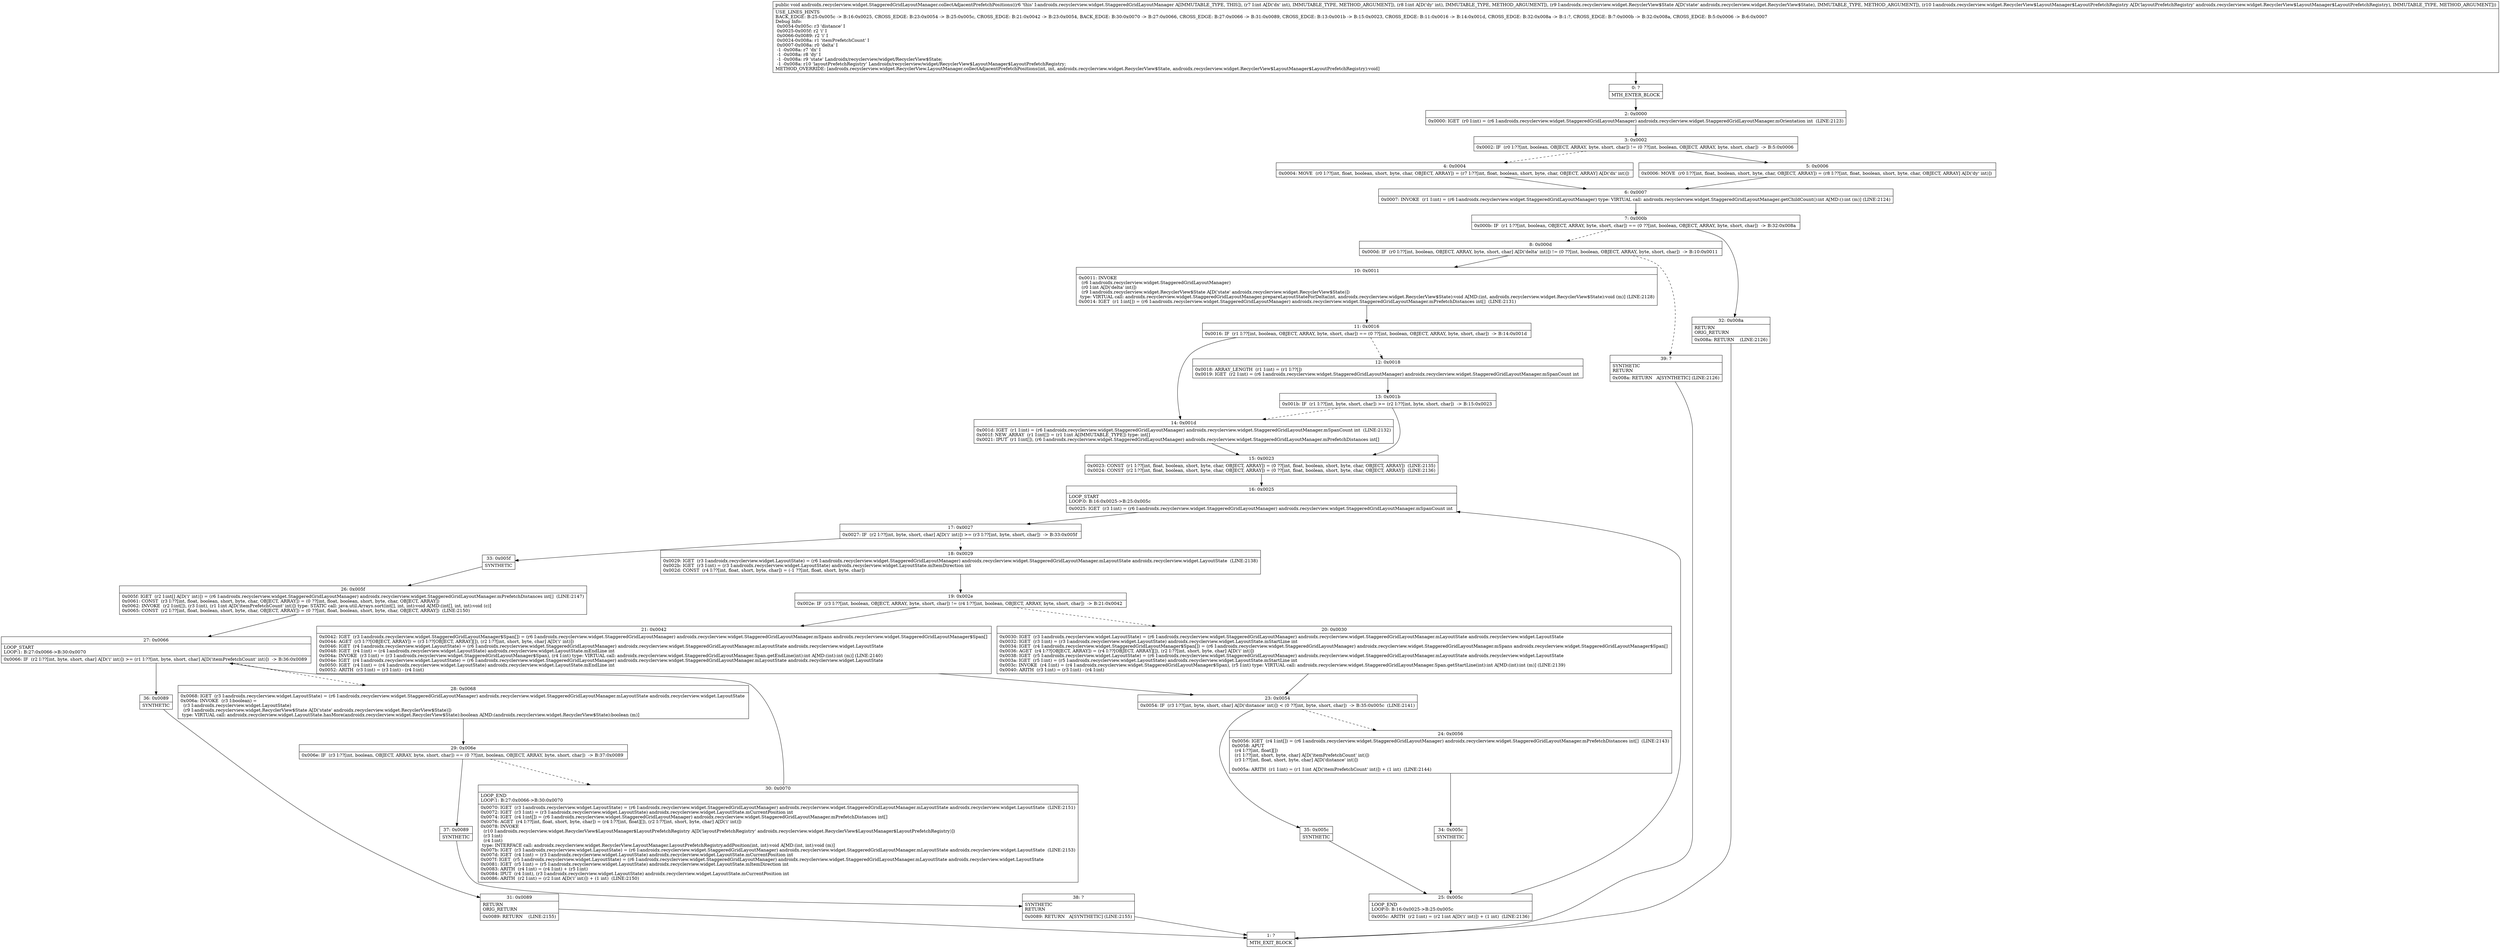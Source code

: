 digraph "CFG forandroidx.recyclerview.widget.StaggeredGridLayoutManager.collectAdjacentPrefetchPositions(IILandroidx\/recyclerview\/widget\/RecyclerView$State;Landroidx\/recyclerview\/widget\/RecyclerView$LayoutManager$LayoutPrefetchRegistry;)V" {
Node_0 [shape=record,label="{0\:\ ?|MTH_ENTER_BLOCK\l}"];
Node_2 [shape=record,label="{2\:\ 0x0000|0x0000: IGET  (r0 I:int) = (r6 I:androidx.recyclerview.widget.StaggeredGridLayoutManager) androidx.recyclerview.widget.StaggeredGridLayoutManager.mOrientation int  (LINE:2123)\l}"];
Node_3 [shape=record,label="{3\:\ 0x0002|0x0002: IF  (r0 I:??[int, boolean, OBJECT, ARRAY, byte, short, char]) != (0 ??[int, boolean, OBJECT, ARRAY, byte, short, char])  \-\> B:5:0x0006 \l}"];
Node_4 [shape=record,label="{4\:\ 0x0004|0x0004: MOVE  (r0 I:??[int, float, boolean, short, byte, char, OBJECT, ARRAY]) = (r7 I:??[int, float, boolean, short, byte, char, OBJECT, ARRAY] A[D('dx' int)]) \l}"];
Node_6 [shape=record,label="{6\:\ 0x0007|0x0007: INVOKE  (r1 I:int) = (r6 I:androidx.recyclerview.widget.StaggeredGridLayoutManager) type: VIRTUAL call: androidx.recyclerview.widget.StaggeredGridLayoutManager.getChildCount():int A[MD:():int (m)] (LINE:2124)\l}"];
Node_7 [shape=record,label="{7\:\ 0x000b|0x000b: IF  (r1 I:??[int, boolean, OBJECT, ARRAY, byte, short, char]) == (0 ??[int, boolean, OBJECT, ARRAY, byte, short, char])  \-\> B:32:0x008a \l}"];
Node_8 [shape=record,label="{8\:\ 0x000d|0x000d: IF  (r0 I:??[int, boolean, OBJECT, ARRAY, byte, short, char] A[D('delta' int)]) != (0 ??[int, boolean, OBJECT, ARRAY, byte, short, char])  \-\> B:10:0x0011 \l}"];
Node_10 [shape=record,label="{10\:\ 0x0011|0x0011: INVOKE  \l  (r6 I:androidx.recyclerview.widget.StaggeredGridLayoutManager)\l  (r0 I:int A[D('delta' int)])\l  (r9 I:androidx.recyclerview.widget.RecyclerView$State A[D('state' androidx.recyclerview.widget.RecyclerView$State)])\l type: VIRTUAL call: androidx.recyclerview.widget.StaggeredGridLayoutManager.prepareLayoutStateForDelta(int, androidx.recyclerview.widget.RecyclerView$State):void A[MD:(int, androidx.recyclerview.widget.RecyclerView$State):void (m)] (LINE:2128)\l0x0014: IGET  (r1 I:int[]) = (r6 I:androidx.recyclerview.widget.StaggeredGridLayoutManager) androidx.recyclerview.widget.StaggeredGridLayoutManager.mPrefetchDistances int[]  (LINE:2131)\l}"];
Node_11 [shape=record,label="{11\:\ 0x0016|0x0016: IF  (r1 I:??[int, boolean, OBJECT, ARRAY, byte, short, char]) == (0 ??[int, boolean, OBJECT, ARRAY, byte, short, char])  \-\> B:14:0x001d \l}"];
Node_12 [shape=record,label="{12\:\ 0x0018|0x0018: ARRAY_LENGTH  (r1 I:int) = (r1 I:??[]) \l0x0019: IGET  (r2 I:int) = (r6 I:androidx.recyclerview.widget.StaggeredGridLayoutManager) androidx.recyclerview.widget.StaggeredGridLayoutManager.mSpanCount int \l}"];
Node_13 [shape=record,label="{13\:\ 0x001b|0x001b: IF  (r1 I:??[int, byte, short, char]) \>= (r2 I:??[int, byte, short, char])  \-\> B:15:0x0023 \l}"];
Node_15 [shape=record,label="{15\:\ 0x0023|0x0023: CONST  (r1 I:??[int, float, boolean, short, byte, char, OBJECT, ARRAY]) = (0 ??[int, float, boolean, short, byte, char, OBJECT, ARRAY])  (LINE:2135)\l0x0024: CONST  (r2 I:??[int, float, boolean, short, byte, char, OBJECT, ARRAY]) = (0 ??[int, float, boolean, short, byte, char, OBJECT, ARRAY])  (LINE:2136)\l}"];
Node_16 [shape=record,label="{16\:\ 0x0025|LOOP_START\lLOOP:0: B:16:0x0025\-\>B:25:0x005c\l|0x0025: IGET  (r3 I:int) = (r6 I:androidx.recyclerview.widget.StaggeredGridLayoutManager) androidx.recyclerview.widget.StaggeredGridLayoutManager.mSpanCount int \l}"];
Node_17 [shape=record,label="{17\:\ 0x0027|0x0027: IF  (r2 I:??[int, byte, short, char] A[D('i' int)]) \>= (r3 I:??[int, byte, short, char])  \-\> B:33:0x005f \l}"];
Node_18 [shape=record,label="{18\:\ 0x0029|0x0029: IGET  (r3 I:androidx.recyclerview.widget.LayoutState) = (r6 I:androidx.recyclerview.widget.StaggeredGridLayoutManager) androidx.recyclerview.widget.StaggeredGridLayoutManager.mLayoutState androidx.recyclerview.widget.LayoutState  (LINE:2138)\l0x002b: IGET  (r3 I:int) = (r3 I:androidx.recyclerview.widget.LayoutState) androidx.recyclerview.widget.LayoutState.mItemDirection int \l0x002d: CONST  (r4 I:??[int, float, short, byte, char]) = (\-1 ??[int, float, short, byte, char]) \l}"];
Node_19 [shape=record,label="{19\:\ 0x002e|0x002e: IF  (r3 I:??[int, boolean, OBJECT, ARRAY, byte, short, char]) != (r4 I:??[int, boolean, OBJECT, ARRAY, byte, short, char])  \-\> B:21:0x0042 \l}"];
Node_20 [shape=record,label="{20\:\ 0x0030|0x0030: IGET  (r3 I:androidx.recyclerview.widget.LayoutState) = (r6 I:androidx.recyclerview.widget.StaggeredGridLayoutManager) androidx.recyclerview.widget.StaggeredGridLayoutManager.mLayoutState androidx.recyclerview.widget.LayoutState \l0x0032: IGET  (r3 I:int) = (r3 I:androidx.recyclerview.widget.LayoutState) androidx.recyclerview.widget.LayoutState.mStartLine int \l0x0034: IGET  (r4 I:androidx.recyclerview.widget.StaggeredGridLayoutManager$Span[]) = (r6 I:androidx.recyclerview.widget.StaggeredGridLayoutManager) androidx.recyclerview.widget.StaggeredGridLayoutManager.mSpans androidx.recyclerview.widget.StaggeredGridLayoutManager$Span[] \l0x0036: AGET  (r4 I:??[OBJECT, ARRAY]) = (r4 I:??[OBJECT, ARRAY][]), (r2 I:??[int, short, byte, char] A[D('i' int)]) \l0x0038: IGET  (r5 I:androidx.recyclerview.widget.LayoutState) = (r6 I:androidx.recyclerview.widget.StaggeredGridLayoutManager) androidx.recyclerview.widget.StaggeredGridLayoutManager.mLayoutState androidx.recyclerview.widget.LayoutState \l0x003a: IGET  (r5 I:int) = (r5 I:androidx.recyclerview.widget.LayoutState) androidx.recyclerview.widget.LayoutState.mStartLine int \l0x003c: INVOKE  (r4 I:int) = (r4 I:androidx.recyclerview.widget.StaggeredGridLayoutManager$Span), (r5 I:int) type: VIRTUAL call: androidx.recyclerview.widget.StaggeredGridLayoutManager.Span.getStartLine(int):int A[MD:(int):int (m)] (LINE:2139)\l0x0040: ARITH  (r3 I:int) = (r3 I:int) \- (r4 I:int) \l}"];
Node_23 [shape=record,label="{23\:\ 0x0054|0x0054: IF  (r3 I:??[int, byte, short, char] A[D('distance' int)]) \< (0 ??[int, byte, short, char])  \-\> B:35:0x005c  (LINE:2141)\l}"];
Node_24 [shape=record,label="{24\:\ 0x0056|0x0056: IGET  (r4 I:int[]) = (r6 I:androidx.recyclerview.widget.StaggeredGridLayoutManager) androidx.recyclerview.widget.StaggeredGridLayoutManager.mPrefetchDistances int[]  (LINE:2143)\l0x0058: APUT  \l  (r4 I:??[int, float][])\l  (r1 I:??[int, short, byte, char] A[D('itemPrefetchCount' int)])\l  (r3 I:??[int, float, short, byte, char] A[D('distance' int)])\l \l0x005a: ARITH  (r1 I:int) = (r1 I:int A[D('itemPrefetchCount' int)]) + (1 int)  (LINE:2144)\l}"];
Node_34 [shape=record,label="{34\:\ 0x005c|SYNTHETIC\l}"];
Node_25 [shape=record,label="{25\:\ 0x005c|LOOP_END\lLOOP:0: B:16:0x0025\-\>B:25:0x005c\l|0x005c: ARITH  (r2 I:int) = (r2 I:int A[D('i' int)]) + (1 int)  (LINE:2136)\l}"];
Node_35 [shape=record,label="{35\:\ 0x005c|SYNTHETIC\l}"];
Node_21 [shape=record,label="{21\:\ 0x0042|0x0042: IGET  (r3 I:androidx.recyclerview.widget.StaggeredGridLayoutManager$Span[]) = (r6 I:androidx.recyclerview.widget.StaggeredGridLayoutManager) androidx.recyclerview.widget.StaggeredGridLayoutManager.mSpans androidx.recyclerview.widget.StaggeredGridLayoutManager$Span[] \l0x0044: AGET  (r3 I:??[OBJECT, ARRAY]) = (r3 I:??[OBJECT, ARRAY][]), (r2 I:??[int, short, byte, char] A[D('i' int)]) \l0x0046: IGET  (r4 I:androidx.recyclerview.widget.LayoutState) = (r6 I:androidx.recyclerview.widget.StaggeredGridLayoutManager) androidx.recyclerview.widget.StaggeredGridLayoutManager.mLayoutState androidx.recyclerview.widget.LayoutState \l0x0048: IGET  (r4 I:int) = (r4 I:androidx.recyclerview.widget.LayoutState) androidx.recyclerview.widget.LayoutState.mEndLine int \l0x004a: INVOKE  (r3 I:int) = (r3 I:androidx.recyclerview.widget.StaggeredGridLayoutManager$Span), (r4 I:int) type: VIRTUAL call: androidx.recyclerview.widget.StaggeredGridLayoutManager.Span.getEndLine(int):int A[MD:(int):int (m)] (LINE:2140)\l0x004e: IGET  (r4 I:androidx.recyclerview.widget.LayoutState) = (r6 I:androidx.recyclerview.widget.StaggeredGridLayoutManager) androidx.recyclerview.widget.StaggeredGridLayoutManager.mLayoutState androidx.recyclerview.widget.LayoutState \l0x0050: IGET  (r4 I:int) = (r4 I:androidx.recyclerview.widget.LayoutState) androidx.recyclerview.widget.LayoutState.mEndLine int \l0x0052: ARITH  (r3 I:int) = (r3 I:int) \- (r4 I:int) \l}"];
Node_33 [shape=record,label="{33\:\ 0x005f|SYNTHETIC\l}"];
Node_26 [shape=record,label="{26\:\ 0x005f|0x005f: IGET  (r2 I:int[] A[D('i' int)]) = (r6 I:androidx.recyclerview.widget.StaggeredGridLayoutManager) androidx.recyclerview.widget.StaggeredGridLayoutManager.mPrefetchDistances int[]  (LINE:2147)\l0x0061: CONST  (r3 I:??[int, float, boolean, short, byte, char, OBJECT, ARRAY]) = (0 ??[int, float, boolean, short, byte, char, OBJECT, ARRAY]) \l0x0062: INVOKE  (r2 I:int[]), (r3 I:int), (r1 I:int A[D('itemPrefetchCount' int)]) type: STATIC call: java.util.Arrays.sort(int[], int, int):void A[MD:(int[], int, int):void (c)]\l0x0065: CONST  (r2 I:??[int, float, boolean, short, byte, char, OBJECT, ARRAY]) = (0 ??[int, float, boolean, short, byte, char, OBJECT, ARRAY])  (LINE:2150)\l}"];
Node_27 [shape=record,label="{27\:\ 0x0066|LOOP_START\lLOOP:1: B:27:0x0066\-\>B:30:0x0070\l|0x0066: IF  (r2 I:??[int, byte, short, char] A[D('i' int)]) \>= (r1 I:??[int, byte, short, char] A[D('itemPrefetchCount' int)])  \-\> B:36:0x0089 \l}"];
Node_28 [shape=record,label="{28\:\ 0x0068|0x0068: IGET  (r3 I:androidx.recyclerview.widget.LayoutState) = (r6 I:androidx.recyclerview.widget.StaggeredGridLayoutManager) androidx.recyclerview.widget.StaggeredGridLayoutManager.mLayoutState androidx.recyclerview.widget.LayoutState \l0x006a: INVOKE  (r3 I:boolean) = \l  (r3 I:androidx.recyclerview.widget.LayoutState)\l  (r9 I:androidx.recyclerview.widget.RecyclerView$State A[D('state' androidx.recyclerview.widget.RecyclerView$State)])\l type: VIRTUAL call: androidx.recyclerview.widget.LayoutState.hasMore(androidx.recyclerview.widget.RecyclerView$State):boolean A[MD:(androidx.recyclerview.widget.RecyclerView$State):boolean (m)]\l}"];
Node_29 [shape=record,label="{29\:\ 0x006e|0x006e: IF  (r3 I:??[int, boolean, OBJECT, ARRAY, byte, short, char]) == (0 ??[int, boolean, OBJECT, ARRAY, byte, short, char])  \-\> B:37:0x0089 \l}"];
Node_30 [shape=record,label="{30\:\ 0x0070|LOOP_END\lLOOP:1: B:27:0x0066\-\>B:30:0x0070\l|0x0070: IGET  (r3 I:androidx.recyclerview.widget.LayoutState) = (r6 I:androidx.recyclerview.widget.StaggeredGridLayoutManager) androidx.recyclerview.widget.StaggeredGridLayoutManager.mLayoutState androidx.recyclerview.widget.LayoutState  (LINE:2151)\l0x0072: IGET  (r3 I:int) = (r3 I:androidx.recyclerview.widget.LayoutState) androidx.recyclerview.widget.LayoutState.mCurrentPosition int \l0x0074: IGET  (r4 I:int[]) = (r6 I:androidx.recyclerview.widget.StaggeredGridLayoutManager) androidx.recyclerview.widget.StaggeredGridLayoutManager.mPrefetchDistances int[] \l0x0076: AGET  (r4 I:??[int, float, short, byte, char]) = (r4 I:??[int, float][]), (r2 I:??[int, short, byte, char] A[D('i' int)]) \l0x0078: INVOKE  \l  (r10 I:androidx.recyclerview.widget.RecyclerView$LayoutManager$LayoutPrefetchRegistry A[D('layoutPrefetchRegistry' androidx.recyclerview.widget.RecyclerView$LayoutManager$LayoutPrefetchRegistry)])\l  (r3 I:int)\l  (r4 I:int)\l type: INTERFACE call: androidx.recyclerview.widget.RecyclerView.LayoutManager.LayoutPrefetchRegistry.addPosition(int, int):void A[MD:(int, int):void (m)]\l0x007b: IGET  (r3 I:androidx.recyclerview.widget.LayoutState) = (r6 I:androidx.recyclerview.widget.StaggeredGridLayoutManager) androidx.recyclerview.widget.StaggeredGridLayoutManager.mLayoutState androidx.recyclerview.widget.LayoutState  (LINE:2153)\l0x007d: IGET  (r4 I:int) = (r3 I:androidx.recyclerview.widget.LayoutState) androidx.recyclerview.widget.LayoutState.mCurrentPosition int \l0x007f: IGET  (r5 I:androidx.recyclerview.widget.LayoutState) = (r6 I:androidx.recyclerview.widget.StaggeredGridLayoutManager) androidx.recyclerview.widget.StaggeredGridLayoutManager.mLayoutState androidx.recyclerview.widget.LayoutState \l0x0081: IGET  (r5 I:int) = (r5 I:androidx.recyclerview.widget.LayoutState) androidx.recyclerview.widget.LayoutState.mItemDirection int \l0x0083: ARITH  (r4 I:int) = (r4 I:int) + (r5 I:int) \l0x0084: IPUT  (r4 I:int), (r3 I:androidx.recyclerview.widget.LayoutState) androidx.recyclerview.widget.LayoutState.mCurrentPosition int \l0x0086: ARITH  (r2 I:int) = (r2 I:int A[D('i' int)]) + (1 int)  (LINE:2150)\l}"];
Node_37 [shape=record,label="{37\:\ 0x0089|SYNTHETIC\l}"];
Node_38 [shape=record,label="{38\:\ ?|SYNTHETIC\lRETURN\l|0x0089: RETURN   A[SYNTHETIC] (LINE:2155)\l}"];
Node_1 [shape=record,label="{1\:\ ?|MTH_EXIT_BLOCK\l}"];
Node_36 [shape=record,label="{36\:\ 0x0089|SYNTHETIC\l}"];
Node_31 [shape=record,label="{31\:\ 0x0089|RETURN\lORIG_RETURN\l|0x0089: RETURN    (LINE:2155)\l}"];
Node_14 [shape=record,label="{14\:\ 0x001d|0x001d: IGET  (r1 I:int) = (r6 I:androidx.recyclerview.widget.StaggeredGridLayoutManager) androidx.recyclerview.widget.StaggeredGridLayoutManager.mSpanCount int  (LINE:2132)\l0x001f: NEW_ARRAY  (r1 I:int[]) = (r1 I:int A[IMMUTABLE_TYPE]) type: int[] \l0x0021: IPUT  (r1 I:int[]), (r6 I:androidx.recyclerview.widget.StaggeredGridLayoutManager) androidx.recyclerview.widget.StaggeredGridLayoutManager.mPrefetchDistances int[] \l}"];
Node_39 [shape=record,label="{39\:\ ?|SYNTHETIC\lRETURN\l|0x008a: RETURN   A[SYNTHETIC] (LINE:2126)\l}"];
Node_32 [shape=record,label="{32\:\ 0x008a|RETURN\lORIG_RETURN\l|0x008a: RETURN    (LINE:2126)\l}"];
Node_5 [shape=record,label="{5\:\ 0x0006|0x0006: MOVE  (r0 I:??[int, float, boolean, short, byte, char, OBJECT, ARRAY]) = (r8 I:??[int, float, boolean, short, byte, char, OBJECT, ARRAY] A[D('dy' int)]) \l}"];
MethodNode[shape=record,label="{public void androidx.recyclerview.widget.StaggeredGridLayoutManager.collectAdjacentPrefetchPositions((r6 'this' I:androidx.recyclerview.widget.StaggeredGridLayoutManager A[IMMUTABLE_TYPE, THIS]), (r7 I:int A[D('dx' int), IMMUTABLE_TYPE, METHOD_ARGUMENT]), (r8 I:int A[D('dy' int), IMMUTABLE_TYPE, METHOD_ARGUMENT]), (r9 I:androidx.recyclerview.widget.RecyclerView$State A[D('state' androidx.recyclerview.widget.RecyclerView$State), IMMUTABLE_TYPE, METHOD_ARGUMENT]), (r10 I:androidx.recyclerview.widget.RecyclerView$LayoutManager$LayoutPrefetchRegistry A[D('layoutPrefetchRegistry' androidx.recyclerview.widget.RecyclerView$LayoutManager$LayoutPrefetchRegistry), IMMUTABLE_TYPE, METHOD_ARGUMENT]))  | USE_LINES_HINTS\lBACK_EDGE: B:25:0x005c \-\> B:16:0x0025, CROSS_EDGE: B:23:0x0054 \-\> B:25:0x005c, CROSS_EDGE: B:21:0x0042 \-\> B:23:0x0054, BACK_EDGE: B:30:0x0070 \-\> B:27:0x0066, CROSS_EDGE: B:27:0x0066 \-\> B:31:0x0089, CROSS_EDGE: B:13:0x001b \-\> B:15:0x0023, CROSS_EDGE: B:11:0x0016 \-\> B:14:0x001d, CROSS_EDGE: B:32:0x008a \-\> B:1:?, CROSS_EDGE: B:7:0x000b \-\> B:32:0x008a, CROSS_EDGE: B:5:0x0006 \-\> B:6:0x0007\lDebug Info:\l  0x0054\-0x005c: r3 'distance' I\l  0x0025\-0x005f: r2 'i' I\l  0x0066\-0x0089: r2 'i' I\l  0x0024\-0x008a: r1 'itemPrefetchCount' I\l  0x0007\-0x008a: r0 'delta' I\l  \-1 \-0x008a: r7 'dx' I\l  \-1 \-0x008a: r8 'dy' I\l  \-1 \-0x008a: r9 'state' Landroidx\/recyclerview\/widget\/RecyclerView$State;\l  \-1 \-0x008a: r10 'layoutPrefetchRegistry' Landroidx\/recyclerview\/widget\/RecyclerView$LayoutManager$LayoutPrefetchRegistry;\lMETHOD_OVERRIDE: [androidx.recyclerview.widget.RecyclerView.LayoutManager.collectAdjacentPrefetchPositions(int, int, androidx.recyclerview.widget.RecyclerView$State, androidx.recyclerview.widget.RecyclerView$LayoutManager$LayoutPrefetchRegistry):void]\l}"];
MethodNode -> Node_0;Node_0 -> Node_2;
Node_2 -> Node_3;
Node_3 -> Node_4[style=dashed];
Node_3 -> Node_5;
Node_4 -> Node_6;
Node_6 -> Node_7;
Node_7 -> Node_8[style=dashed];
Node_7 -> Node_32;
Node_8 -> Node_10;
Node_8 -> Node_39[style=dashed];
Node_10 -> Node_11;
Node_11 -> Node_12[style=dashed];
Node_11 -> Node_14;
Node_12 -> Node_13;
Node_13 -> Node_14[style=dashed];
Node_13 -> Node_15;
Node_15 -> Node_16;
Node_16 -> Node_17;
Node_17 -> Node_18[style=dashed];
Node_17 -> Node_33;
Node_18 -> Node_19;
Node_19 -> Node_20[style=dashed];
Node_19 -> Node_21;
Node_20 -> Node_23;
Node_23 -> Node_24[style=dashed];
Node_23 -> Node_35;
Node_24 -> Node_34;
Node_34 -> Node_25;
Node_25 -> Node_16;
Node_35 -> Node_25;
Node_21 -> Node_23;
Node_33 -> Node_26;
Node_26 -> Node_27;
Node_27 -> Node_28[style=dashed];
Node_27 -> Node_36;
Node_28 -> Node_29;
Node_29 -> Node_30[style=dashed];
Node_29 -> Node_37;
Node_30 -> Node_27;
Node_37 -> Node_38;
Node_38 -> Node_1;
Node_36 -> Node_31;
Node_31 -> Node_1;
Node_14 -> Node_15;
Node_39 -> Node_1;
Node_32 -> Node_1;
Node_5 -> Node_6;
}

